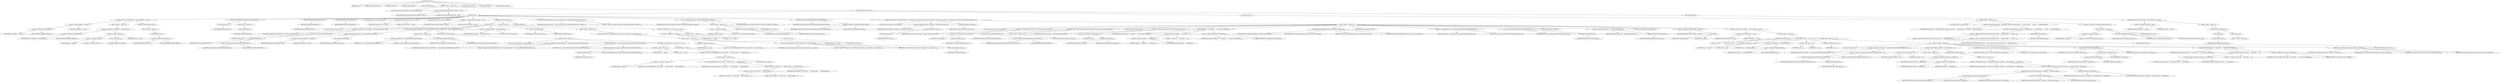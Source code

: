 digraph "writeJar" {  
"1578" [label = <(METHOD,writeJar)<SUB>762</SUB>> ]
"59" [label = <(PARAM,this)<SUB>762</SUB>> ]
"1579" [label = <(PARAM,String baseName)<SUB>762</SUB>> ]
"1580" [label = <(PARAM,File jarfile)<SUB>762</SUB>> ]
"1581" [label = <(PARAM,Hashtable files)<SUB>762</SUB>> ]
"1582" [label = <(PARAM,String publicId)<SUB>763</SUB>> ]
"1583" [label = <(BLOCK,&lt;empty&gt;,&lt;empty&gt;)<SUB>763</SUB>> ]
"64" [label = <(LOCAL,JarOutputStream jarStream: java.util.jar.JarOutputStream)> ]
"1584" [label = <(&lt;operator&gt;.assignment,JarOutputStream jarStream = null)<SUB>765</SUB>> ]
"1585" [label = <(IDENTIFIER,jarStream,JarOutputStream jarStream = null)<SUB>765</SUB>> ]
"1586" [label = <(LITERAL,null,JarOutputStream jarStream = null)<SUB>765</SUB>> ]
"1587" [label = <(CONTROL_STRUCTURE,try,try)<SUB>766</SUB>> ]
"1588" [label = <(BLOCK,try,try)<SUB>766</SUB>> ]
"1589" [label = <(CONTROL_STRUCTURE,if (addedfiles == null),if (addedfiles == null))<SUB>768</SUB>> ]
"1590" [label = <(&lt;operator&gt;.equals,addedfiles == null)<SUB>768</SUB>> ]
"1591" [label = <(&lt;operator&gt;.fieldAccess,this.addedfiles)<SUB>768</SUB>> ]
"1592" [label = <(IDENTIFIER,this,addedfiles == null)<SUB>768</SUB>> ]
"1593" [label = <(FIELD_IDENTIFIER,addedfiles,addedfiles)<SUB>768</SUB>> ]
"1594" [label = <(LITERAL,null,addedfiles == null)<SUB>768</SUB>> ]
"1595" [label = <(BLOCK,&lt;empty&gt;,&lt;empty&gt;)<SUB>768</SUB>> ]
"1596" [label = <(&lt;operator&gt;.assignment,this.addedfiles = new HashSet())<SUB>769</SUB>> ]
"1597" [label = <(&lt;operator&gt;.fieldAccess,this.addedfiles)<SUB>769</SUB>> ]
"1598" [label = <(IDENTIFIER,this,this.addedfiles = new HashSet())<SUB>769</SUB>> ]
"1599" [label = <(FIELD_IDENTIFIER,addedfiles,addedfiles)<SUB>769</SUB>> ]
"1600" [label = <(BLOCK,&lt;empty&gt;,&lt;empty&gt;)<SUB>769</SUB>> ]
"1601" [label = <(&lt;operator&gt;.assignment,&lt;empty&gt;)> ]
"1602" [label = <(IDENTIFIER,$obj17,&lt;empty&gt;)> ]
"1603" [label = <(&lt;operator&gt;.alloc,new HashSet())<SUB>769</SUB>> ]
"1604" [label = <(&lt;init&gt;,new HashSet())<SUB>769</SUB>> ]
"1605" [label = <(IDENTIFIER,$obj17,new HashSet())> ]
"1606" [label = <(IDENTIFIER,$obj17,&lt;empty&gt;)> ]
"1607" [label = <(CONTROL_STRUCTURE,else,else)<SUB>770</SUB>> ]
"1608" [label = <(BLOCK,&lt;empty&gt;,&lt;empty&gt;)<SUB>770</SUB>> ]
"1609" [label = <(clear,addedfiles.clear())<SUB>771</SUB>> ]
"1610" [label = <(&lt;operator&gt;.fieldAccess,this.addedfiles)<SUB>771</SUB>> ]
"1611" [label = <(IDENTIFIER,this,addedfiles.clear())<SUB>771</SUB>> ]
"1612" [label = <(FIELD_IDENTIFIER,addedfiles,addedfiles)<SUB>771</SUB>> ]
"1613" [label = <(CONTROL_STRUCTURE,if (jarfile.exists()),if (jarfile.exists()))<SUB>779</SUB>> ]
"1614" [label = <(exists,jarfile.exists())<SUB>779</SUB>> ]
"1615" [label = <(IDENTIFIER,jarfile,jarfile.exists())<SUB>779</SUB>> ]
"1616" [label = <(BLOCK,&lt;empty&gt;,&lt;empty&gt;)<SUB>779</SUB>> ]
"1617" [label = <(delete,jarfile.delete())<SUB>780</SUB>> ]
"1618" [label = <(IDENTIFIER,jarfile,jarfile.delete())<SUB>780</SUB>> ]
"1619" [label = <(mkdirs,jarfile.getParentFile().mkdirs())<SUB>782</SUB>> ]
"1620" [label = <(getParentFile,jarfile.getParentFile())<SUB>782</SUB>> ]
"1621" [label = <(IDENTIFIER,jarfile,jarfile.getParentFile())<SUB>782</SUB>> ]
"1622" [label = <(createNewFile,jarfile.createNewFile())<SUB>783</SUB>> ]
"1623" [label = <(IDENTIFIER,jarfile,jarfile.createNewFile())<SUB>783</SUB>> ]
"57" [label = <(LOCAL,InputStream in: java.io.InputStream)> ]
"1624" [label = <(&lt;operator&gt;.assignment,InputStream in = null)<SUB>785</SUB>> ]
"1625" [label = <(IDENTIFIER,in,InputStream in = null)<SUB>785</SUB>> ]
"1626" [label = <(LITERAL,null,InputStream in = null)<SUB>785</SUB>> ]
"61" [label = <(LOCAL,Manifest manifest: java.util.jar.Manifest)> ]
"1627" [label = <(&lt;operator&gt;.assignment,Manifest manifest = null)<SUB>786</SUB>> ]
"1628" [label = <(IDENTIFIER,manifest,Manifest manifest = null)<SUB>786</SUB>> ]
"1629" [label = <(LITERAL,null,Manifest manifest = null)<SUB>786</SUB>> ]
"1630" [label = <(CONTROL_STRUCTURE,try,try)<SUB>787</SUB>> ]
"1631" [label = <(BLOCK,try,try)<SUB>787</SUB>> ]
"1632" [label = <(LOCAL,File manifestFile: java.io.File)> ]
"1633" [label = <(&lt;operator&gt;.assignment,File manifestFile = (File) files.get(MANIFEST))<SUB>788</SUB>> ]
"1634" [label = <(IDENTIFIER,manifestFile,File manifestFile = (File) files.get(MANIFEST))<SUB>788</SUB>> ]
"1635" [label = <(&lt;operator&gt;.cast,(File) files.get(MANIFEST))<SUB>788</SUB>> ]
"1636" [label = <(TYPE_REF,File,File)<SUB>788</SUB>> ]
"1637" [label = <(get,files.get(MANIFEST))<SUB>788</SUB>> ]
"1638" [label = <(IDENTIFIER,files,files.get(MANIFEST))<SUB>788</SUB>> ]
"1639" [label = <(&lt;operator&gt;.fieldAccess,GenericDeploymentTool.MANIFEST)<SUB>788</SUB>> ]
"1640" [label = <(IDENTIFIER,GenericDeploymentTool,files.get(MANIFEST))<SUB>788</SUB>> ]
"1641" [label = <(FIELD_IDENTIFIER,MANIFEST,MANIFEST)<SUB>788</SUB>> ]
"1642" [label = <(CONTROL_STRUCTURE,if (manifestFile != null &amp;&amp; manifestFile.exists()),if (manifestFile != null &amp;&amp; manifestFile.exists()))<SUB>789</SUB>> ]
"1643" [label = <(&lt;operator&gt;.logicalAnd,manifestFile != null &amp;&amp; manifestFile.exists())<SUB>789</SUB>> ]
"1644" [label = <(&lt;operator&gt;.notEquals,manifestFile != null)<SUB>789</SUB>> ]
"1645" [label = <(IDENTIFIER,manifestFile,manifestFile != null)<SUB>789</SUB>> ]
"1646" [label = <(LITERAL,null,manifestFile != null)<SUB>789</SUB>> ]
"1647" [label = <(exists,manifestFile.exists())<SUB>789</SUB>> ]
"1648" [label = <(IDENTIFIER,manifestFile,manifestFile.exists())<SUB>789</SUB>> ]
"1649" [label = <(BLOCK,&lt;empty&gt;,&lt;empty&gt;)<SUB>789</SUB>> ]
"1650" [label = <(&lt;operator&gt;.assignment,in = new FileInputStream(manifestFile))<SUB>790</SUB>> ]
"1651" [label = <(IDENTIFIER,in,in = new FileInputStream(manifestFile))<SUB>790</SUB>> ]
"1652" [label = <(&lt;operator&gt;.alloc,new FileInputStream(manifestFile))<SUB>790</SUB>> ]
"1653" [label = <(&lt;init&gt;,new FileInputStream(manifestFile))<SUB>790</SUB>> ]
"56" [label = <(IDENTIFIER,in,new FileInputStream(manifestFile))<SUB>790</SUB>> ]
"1654" [label = <(IDENTIFIER,manifestFile,new FileInputStream(manifestFile))<SUB>790</SUB>> ]
"1655" [label = <(CONTROL_STRUCTURE,else,else)<SUB>791</SUB>> ]
"1656" [label = <(BLOCK,&lt;empty&gt;,&lt;empty&gt;)<SUB>791</SUB>> ]
"1657" [label = <(LOCAL,String defaultManifest: java.lang.String)> ]
"1658" [label = <(&lt;operator&gt;.assignment,String defaultManifest = &quot;/org/apache/tools/ant/defaultManifest.mf&quot;)<SUB>792</SUB>> ]
"1659" [label = <(IDENTIFIER,defaultManifest,String defaultManifest = &quot;/org/apache/tools/ant/defaultManifest.mf&quot;)<SUB>792</SUB>> ]
"1660" [label = <(LITERAL,&quot;/org/apache/tools/ant/defaultManifest.mf&quot;,String defaultManifest = &quot;/org/apache/tools/ant/defaultManifest.mf&quot;)<SUB>792</SUB>> ]
"1661" [label = <(&lt;operator&gt;.assignment,in = this.getClass().getResourceAsStream(defaultManifest))<SUB>793</SUB>> ]
"1662" [label = <(IDENTIFIER,in,in = this.getClass().getResourceAsStream(defaultManifest))<SUB>793</SUB>> ]
"1663" [label = <(getResourceAsStream,this.getClass().getResourceAsStream(defaultManifest))<SUB>793</SUB>> ]
"1664" [label = <(getClass,this.getClass())<SUB>793</SUB>> ]
"58" [label = <(IDENTIFIER,this,this.getClass())<SUB>793</SUB>> ]
"1665" [label = <(IDENTIFIER,defaultManifest,this.getClass().getResourceAsStream(defaultManifest))<SUB>793</SUB>> ]
"1666" [label = <(CONTROL_STRUCTURE,if (in == null),if (in == null))<SUB>794</SUB>> ]
"1667" [label = <(&lt;operator&gt;.equals,in == null)<SUB>794</SUB>> ]
"1668" [label = <(IDENTIFIER,in,in == null)<SUB>794</SUB>> ]
"1669" [label = <(LITERAL,null,in == null)<SUB>794</SUB>> ]
"1670" [label = <(BLOCK,&lt;empty&gt;,&lt;empty&gt;)<SUB>794</SUB>> ]
"1671" [label = <(&lt;operator&gt;.throw,throw new BuildException(&quot;Could not find &quot; + &quot;default manifest: &quot; + defaultManifest);)<SUB>795</SUB>> ]
"1672" [label = <(BLOCK,&lt;empty&gt;,&lt;empty&gt;)<SUB>795</SUB>> ]
"1673" [label = <(&lt;operator&gt;.assignment,&lt;empty&gt;)> ]
"1674" [label = <(IDENTIFIER,$obj19,&lt;empty&gt;)> ]
"1675" [label = <(&lt;operator&gt;.alloc,new BuildException(&quot;Could not find &quot; + &quot;default manifest: &quot; + defaultManifest))<SUB>795</SUB>> ]
"1676" [label = <(&lt;init&gt;,new BuildException(&quot;Could not find &quot; + &quot;default manifest: &quot; + defaultManifest))<SUB>795</SUB>> ]
"1677" [label = <(IDENTIFIER,$obj19,new BuildException(&quot;Could not find &quot; + &quot;default manifest: &quot; + defaultManifest))> ]
"1678" [label = <(&lt;operator&gt;.addition,&quot;Could not find &quot; + &quot;default manifest: &quot; + defaultManifest)<SUB>795</SUB>> ]
"1679" [label = <(&lt;operator&gt;.addition,&quot;Could not find &quot; + &quot;default manifest: &quot;)<SUB>795</SUB>> ]
"1680" [label = <(LITERAL,&quot;Could not find &quot;,&quot;Could not find &quot; + &quot;default manifest: &quot;)<SUB>795</SUB>> ]
"1681" [label = <(LITERAL,&quot;default manifest: &quot;,&quot;Could not find &quot; + &quot;default manifest: &quot;)<SUB>796</SUB>> ]
"1682" [label = <(IDENTIFIER,defaultManifest,&quot;Could not find &quot; + &quot;default manifest: &quot; + defaultManifest)<SUB>796</SUB>> ]
"1683" [label = <(IDENTIFIER,$obj19,&lt;empty&gt;)> ]
"1684" [label = <(&lt;operator&gt;.assignment,manifest = new Manifest(in))<SUB>800</SUB>> ]
"1685" [label = <(IDENTIFIER,manifest,manifest = new Manifest(in))<SUB>800</SUB>> ]
"1686" [label = <(&lt;operator&gt;.alloc,new Manifest(in))<SUB>800</SUB>> ]
"1687" [label = <(&lt;init&gt;,new Manifest(in))<SUB>800</SUB>> ]
"60" [label = <(IDENTIFIER,manifest,new Manifest(in))<SUB>800</SUB>> ]
"1688" [label = <(IDENTIFIER,in,new Manifest(in))<SUB>800</SUB>> ]
"1689" [label = <(BLOCK,catch,catch)> ]
"1690" [label = <(BLOCK,&lt;empty&gt;,&lt;empty&gt;)<SUB>801</SUB>> ]
"1691" [label = <(&lt;operator&gt;.throw,throw new BuildException(&quot;Unable to read manifest&quot;, e, getLocation());)<SUB>802</SUB>> ]
"1692" [label = <(BLOCK,&lt;empty&gt;,&lt;empty&gt;)<SUB>802</SUB>> ]
"1693" [label = <(&lt;operator&gt;.assignment,&lt;empty&gt;)> ]
"1694" [label = <(IDENTIFIER,$obj21,&lt;empty&gt;)> ]
"1695" [label = <(&lt;operator&gt;.alloc,new BuildException(&quot;Unable to read manifest&quot;, e, getLocation()))<SUB>802</SUB>> ]
"1696" [label = <(&lt;init&gt;,new BuildException(&quot;Unable to read manifest&quot;, e, getLocation()))<SUB>802</SUB>> ]
"1697" [label = <(IDENTIFIER,$obj21,new BuildException(&quot;Unable to read manifest&quot;, e, getLocation()))> ]
"1698" [label = <(LITERAL,&quot;Unable to read manifest&quot;,new BuildException(&quot;Unable to read manifest&quot;, e, getLocation()))<SUB>802</SUB>> ]
"1699" [label = <(IDENTIFIER,e,new BuildException(&quot;Unable to read manifest&quot;, e, getLocation()))<SUB>802</SUB>> ]
"1700" [label = <(getLocation,this.getLocation())<SUB>802</SUB>> ]
"62" [label = <(IDENTIFIER,this,this.getLocation())<SUB>802</SUB>> ]
"1701" [label = <(IDENTIFIER,$obj21,&lt;empty&gt;)> ]
"1702" [label = <(BLOCK,finally,finally)<SUB>803</SUB>> ]
"1703" [label = <(CONTROL_STRUCTURE,if (in != null),if (in != null))<SUB>804</SUB>> ]
"1704" [label = <(&lt;operator&gt;.notEquals,in != null)<SUB>804</SUB>> ]
"1705" [label = <(IDENTIFIER,in,in != null)<SUB>804</SUB>> ]
"1706" [label = <(LITERAL,null,in != null)<SUB>804</SUB>> ]
"1707" [label = <(BLOCK,&lt;empty&gt;,&lt;empty&gt;)<SUB>804</SUB>> ]
"1708" [label = <(close,in.close())<SUB>805</SUB>> ]
"1709" [label = <(IDENTIFIER,in,in.close())<SUB>805</SUB>> ]
"1710" [label = <(&lt;operator&gt;.assignment,jarStream = new JarOutputStream(new FileOutputStream(jarfile), manifest))<SUB>811</SUB>> ]
"1711" [label = <(IDENTIFIER,jarStream,jarStream = new JarOutputStream(new FileOutputStream(jarfile), manifest))<SUB>811</SUB>> ]
"1712" [label = <(&lt;operator&gt;.alloc,new JarOutputStream(new FileOutputStream(jarfile), manifest))<SUB>811</SUB>> ]
"1713" [label = <(&lt;init&gt;,new JarOutputStream(new FileOutputStream(jarfile), manifest))<SUB>811</SUB>> ]
"63" [label = <(IDENTIFIER,jarStream,new JarOutputStream(new FileOutputStream(jarfile), manifest))<SUB>811</SUB>> ]
"1714" [label = <(BLOCK,&lt;empty&gt;,&lt;empty&gt;)<SUB>811</SUB>> ]
"1715" [label = <(&lt;operator&gt;.assignment,&lt;empty&gt;)> ]
"1716" [label = <(IDENTIFIER,$obj22,&lt;empty&gt;)> ]
"1717" [label = <(&lt;operator&gt;.alloc,new FileOutputStream(jarfile))<SUB>811</SUB>> ]
"1718" [label = <(&lt;init&gt;,new FileOutputStream(jarfile))<SUB>811</SUB>> ]
"1719" [label = <(IDENTIFIER,$obj22,new FileOutputStream(jarfile))> ]
"1720" [label = <(IDENTIFIER,jarfile,new FileOutputStream(jarfile))<SUB>811</SUB>> ]
"1721" [label = <(IDENTIFIER,$obj22,&lt;empty&gt;)> ]
"1722" [label = <(IDENTIFIER,manifest,new JarOutputStream(new FileOutputStream(jarfile), manifest))<SUB>811</SUB>> ]
"1723" [label = <(setMethod,jarStream.setMethod(JarOutputStream.DEFLATED))<SUB>812</SUB>> ]
"1724" [label = <(IDENTIFIER,jarStream,jarStream.setMethod(JarOutputStream.DEFLATED))<SUB>812</SUB>> ]
"1725" [label = <(&lt;operator&gt;.fieldAccess,JarOutputStream.DEFLATED)<SUB>812</SUB>> ]
"1726" [label = <(IDENTIFIER,JarOutputStream,jarStream.setMethod(JarOutputStream.DEFLATED))<SUB>812</SUB>> ]
"1727" [label = <(FIELD_IDENTIFIER,DEFLATED,DEFLATED)<SUB>812</SUB>> ]
"1728" [label = <(CONTROL_STRUCTURE,for (Iterator entryIterator = files.keySet().iterator(); Some(entryIterator.hasNext()); ),for (Iterator entryIterator = files.keySet().iterator(); Some(entryIterator.hasNext()); ))<SUB>815</SUB>> ]
"1729" [label = <(LOCAL,Iterator entryIterator: java.util.Iterator)> ]
"1730" [label = <(&lt;operator&gt;.assignment,Iterator entryIterator = files.keySet().iterator())<SUB>815</SUB>> ]
"1731" [label = <(IDENTIFIER,entryIterator,Iterator entryIterator = files.keySet().iterator())<SUB>815</SUB>> ]
"1732" [label = <(iterator,files.keySet().iterator())<SUB>815</SUB>> ]
"1733" [label = <(keySet,files.keySet())<SUB>815</SUB>> ]
"1734" [label = <(IDENTIFIER,files,files.keySet())<SUB>815</SUB>> ]
"1735" [label = <(hasNext,entryIterator.hasNext())<SUB>815</SUB>> ]
"1736" [label = <(IDENTIFIER,entryIterator,entryIterator.hasNext())<SUB>815</SUB>> ]
"1737" [label = <(BLOCK,&lt;empty&gt;,&lt;empty&gt;)<SUB>815</SUB>> ]
"1738" [label = <(LOCAL,String entryName: java.lang.String)> ]
"1739" [label = <(&lt;operator&gt;.assignment,String entryName = (String) entryIterator.next())<SUB>816</SUB>> ]
"1740" [label = <(IDENTIFIER,entryName,String entryName = (String) entryIterator.next())<SUB>816</SUB>> ]
"1741" [label = <(&lt;operator&gt;.cast,(String) entryIterator.next())<SUB>816</SUB>> ]
"1742" [label = <(TYPE_REF,String,String)<SUB>816</SUB>> ]
"1743" [label = <(next,entryIterator.next())<SUB>816</SUB>> ]
"1744" [label = <(IDENTIFIER,entryIterator,entryIterator.next())<SUB>816</SUB>> ]
"1745" [label = <(CONTROL_STRUCTURE,if (entryName.equals(MANIFEST)),if (entryName.equals(MANIFEST)))<SUB>817</SUB>> ]
"1746" [label = <(equals,entryName.equals(MANIFEST))<SUB>817</SUB>> ]
"1747" [label = <(IDENTIFIER,entryName,entryName.equals(MANIFEST))<SUB>817</SUB>> ]
"1748" [label = <(&lt;operator&gt;.fieldAccess,GenericDeploymentTool.MANIFEST)<SUB>817</SUB>> ]
"1749" [label = <(IDENTIFIER,GenericDeploymentTool,entryName.equals(MANIFEST))<SUB>817</SUB>> ]
"1750" [label = <(FIELD_IDENTIFIER,MANIFEST,MANIFEST)<SUB>817</SUB>> ]
"1751" [label = <(BLOCK,&lt;empty&gt;,&lt;empty&gt;)<SUB>817</SUB>> ]
"1752" [label = <(CONTROL_STRUCTURE,continue;,continue;)<SUB>818</SUB>> ]
"70" [label = <(LOCAL,File entryFile: java.io.File)> ]
"1753" [label = <(&lt;operator&gt;.assignment,File entryFile = (File) files.get(entryName))<SUB>821</SUB>> ]
"1754" [label = <(IDENTIFIER,entryFile,File entryFile = (File) files.get(entryName))<SUB>821</SUB>> ]
"1755" [label = <(&lt;operator&gt;.cast,(File) files.get(entryName))<SUB>821</SUB>> ]
"1756" [label = <(TYPE_REF,File,File)<SUB>821</SUB>> ]
"1757" [label = <(get,files.get(entryName))<SUB>821</SUB>> ]
"1758" [label = <(IDENTIFIER,files,files.get(entryName))<SUB>821</SUB>> ]
"1759" [label = <(IDENTIFIER,entryName,files.get(entryName))<SUB>821</SUB>> ]
"1760" [label = <(log,log(&quot;adding file '&quot; + entryName + &quot;'&quot;, Project.MSG_VERBOSE))<SUB>823</SUB>> ]
"65" [label = <(IDENTIFIER,this,log(&quot;adding file '&quot; + entryName + &quot;'&quot;, Project.MSG_VERBOSE))<SUB>823</SUB>> ]
"1761" [label = <(&lt;operator&gt;.addition,&quot;adding file '&quot; + entryName + &quot;'&quot;)<SUB>823</SUB>> ]
"1762" [label = <(&lt;operator&gt;.addition,&quot;adding file '&quot; + entryName)<SUB>823</SUB>> ]
"1763" [label = <(LITERAL,&quot;adding file '&quot;,&quot;adding file '&quot; + entryName)<SUB>823</SUB>> ]
"1764" [label = <(IDENTIFIER,entryName,&quot;adding file '&quot; + entryName)<SUB>823</SUB>> ]
"1765" [label = <(LITERAL,&quot;'&quot;,&quot;adding file '&quot; + entryName + &quot;'&quot;)<SUB>823</SUB>> ]
"1766" [label = <(&lt;operator&gt;.fieldAccess,Project.MSG_VERBOSE)<SUB>824</SUB>> ]
"1767" [label = <(IDENTIFIER,Project,log(&quot;adding file '&quot; + entryName + &quot;'&quot;, Project.MSG_VERBOSE))<SUB>824</SUB>> ]
"1768" [label = <(FIELD_IDENTIFIER,MSG_VERBOSE,MSG_VERBOSE)<SUB>824</SUB>> ]
"1769" [label = <(addFileToJar,this.addFileToJar(jarStream, entryFile, entryName))<SUB>826</SUB>> ]
"66" [label = <(IDENTIFIER,this,this.addFileToJar(jarStream, entryFile, entryName))<SUB>826</SUB>> ]
"1770" [label = <(IDENTIFIER,jarStream,this.addFileToJar(jarStream, entryFile, entryName))<SUB>826</SUB>> ]
"1771" [label = <(IDENTIFIER,entryFile,this.addFileToJar(jarStream, entryFile, entryName))<SUB>826</SUB>> ]
"1772" [label = <(IDENTIFIER,entryName,this.addFileToJar(jarStream, entryFile, entryName))<SUB>826</SUB>> ]
"68" [label = <(LOCAL,InnerClassFilenameFilter flt: ANY)> ]
"1773" [label = <(&lt;operator&gt;.assignment,ANY flt = new InnerClassFilenameFilter(entryFile.getName()))<SUB>829</SUB>> ]
"1774" [label = <(IDENTIFIER,flt,ANY flt = new InnerClassFilenameFilter(entryFile.getName()))<SUB>829</SUB>> ]
"1775" [label = <(&lt;operator&gt;.alloc,new InnerClassFilenameFilter(entryFile.getName()))<SUB>829</SUB>> ]
"1776" [label = <(&lt;init&gt;,new InnerClassFilenameFilter(entryFile.getName()))<SUB>829</SUB>> ]
"67" [label = <(IDENTIFIER,flt,new InnerClassFilenameFilter(entryFile.getName()))<SUB>829</SUB>> ]
"1777" [label = <(getName,entryFile.getName())<SUB>829</SUB>> ]
"1778" [label = <(IDENTIFIER,entryFile,entryFile.getName())<SUB>829</SUB>> ]
"1779" [label = <(LOCAL,File entryDir: java.io.File)> ]
"1780" [label = <(&lt;operator&gt;.assignment,File entryDir = entryFile.getParentFile())<SUB>830</SUB>> ]
"1781" [label = <(IDENTIFIER,entryDir,File entryDir = entryFile.getParentFile())<SUB>830</SUB>> ]
"1782" [label = <(getParentFile,entryFile.getParentFile())<SUB>830</SUB>> ]
"1783" [label = <(IDENTIFIER,entryFile,entryFile.getParentFile())<SUB>830</SUB>> ]
"1784" [label = <(LOCAL,String[] innerfiles: java.lang.String[])> ]
"1785" [label = <(&lt;operator&gt;.assignment,String[] innerfiles = list(flt))<SUB>831</SUB>> ]
"1786" [label = <(IDENTIFIER,innerfiles,String[] innerfiles = list(flt))<SUB>831</SUB>> ]
"1787" [label = <(list,list(flt))<SUB>831</SUB>> ]
"1788" [label = <(IDENTIFIER,entryDir,list(flt))<SUB>831</SUB>> ]
"1789" [label = <(IDENTIFIER,flt,list(flt))<SUB>831</SUB>> ]
"1790" [label = <(CONTROL_STRUCTURE,if (innerfiles != null),if (innerfiles != null))<SUB>832</SUB>> ]
"1791" [label = <(&lt;operator&gt;.notEquals,innerfiles != null)<SUB>832</SUB>> ]
"1792" [label = <(IDENTIFIER,innerfiles,innerfiles != null)<SUB>832</SUB>> ]
"1793" [label = <(LITERAL,null,innerfiles != null)<SUB>832</SUB>> ]
"1794" [label = <(BLOCK,&lt;empty&gt;,&lt;empty&gt;)<SUB>832</SUB>> ]
"1795" [label = <(CONTROL_STRUCTURE,for (int i = 0, n = innerfiles.length; Some(i &lt; n); i++),for (int i = 0, n = innerfiles.length; Some(i &lt; n); i++))<SUB>833</SUB>> ]
"1796" [label = <(LOCAL,int i: int)> ]
"1797" [label = <(LOCAL,int n: int)> ]
"1798" [label = <(&lt;operator&gt;.assignment,int i = 0)<SUB>833</SUB>> ]
"1799" [label = <(IDENTIFIER,i,int i = 0)<SUB>833</SUB>> ]
"1800" [label = <(LITERAL,0,int i = 0)<SUB>833</SUB>> ]
"1801" [label = <(&lt;operator&gt;.assignment,int n = innerfiles.length)<SUB>833</SUB>> ]
"1802" [label = <(IDENTIFIER,n,int n = innerfiles.length)<SUB>833</SUB>> ]
"1803" [label = <(&lt;operator&gt;.fieldAccess,innerfiles.length)<SUB>833</SUB>> ]
"1804" [label = <(IDENTIFIER,innerfiles,int n = innerfiles.length)<SUB>833</SUB>> ]
"1805" [label = <(FIELD_IDENTIFIER,length,length)<SUB>833</SUB>> ]
"1806" [label = <(&lt;operator&gt;.lessThan,i &lt; n)<SUB>833</SUB>> ]
"1807" [label = <(IDENTIFIER,i,i &lt; n)<SUB>833</SUB>> ]
"1808" [label = <(IDENTIFIER,n,i &lt; n)<SUB>833</SUB>> ]
"1809" [label = <(&lt;operator&gt;.postIncrement,i++)<SUB>833</SUB>> ]
"1810" [label = <(IDENTIFIER,i,i++)<SUB>833</SUB>> ]
"1811" [label = <(BLOCK,&lt;empty&gt;,&lt;empty&gt;)<SUB>833</SUB>> ]
"1812" [label = <(LOCAL,int entryIndex: int)> ]
"1813" [label = <(&lt;operator&gt;.assignment,int entryIndex = entryName.lastIndexOf(entryFile.getName()) - 1)<SUB>836</SUB>> ]
"1814" [label = <(IDENTIFIER,entryIndex,int entryIndex = entryName.lastIndexOf(entryFile.getName()) - 1)<SUB>836</SUB>> ]
"1815" [label = <(&lt;operator&gt;.subtraction,entryName.lastIndexOf(entryFile.getName()) - 1)<SUB>836</SUB>> ]
"1816" [label = <(lastIndexOf,entryName.lastIndexOf(entryFile.getName()))<SUB>836</SUB>> ]
"1817" [label = <(IDENTIFIER,entryName,entryName.lastIndexOf(entryFile.getName()))<SUB>836</SUB>> ]
"1818" [label = <(getName,entryFile.getName())<SUB>836</SUB>> ]
"1819" [label = <(IDENTIFIER,entryFile,entryFile.getName())<SUB>836</SUB>> ]
"1820" [label = <(LITERAL,1,entryName.lastIndexOf(entryFile.getName()) - 1)<SUB>836</SUB>> ]
"1821" [label = <(CONTROL_STRUCTURE,if (entryIndex &lt; 0),if (entryIndex &lt; 0))<SUB>837</SUB>> ]
"1822" [label = <(&lt;operator&gt;.lessThan,entryIndex &lt; 0)<SUB>837</SUB>> ]
"1823" [label = <(IDENTIFIER,entryIndex,entryIndex &lt; 0)<SUB>837</SUB>> ]
"1824" [label = <(LITERAL,0,entryIndex &lt; 0)<SUB>837</SUB>> ]
"1825" [label = <(BLOCK,&lt;empty&gt;,&lt;empty&gt;)<SUB>837</SUB>> ]
"1826" [label = <(&lt;operator&gt;.assignment,entryName = innerfiles[i])<SUB>838</SUB>> ]
"1827" [label = <(IDENTIFIER,entryName,entryName = innerfiles[i])<SUB>838</SUB>> ]
"1828" [label = <(&lt;operator&gt;.indexAccess,innerfiles[i])<SUB>838</SUB>> ]
"1829" [label = <(IDENTIFIER,innerfiles,entryName = innerfiles[i])<SUB>838</SUB>> ]
"1830" [label = <(IDENTIFIER,i,entryName = innerfiles[i])<SUB>838</SUB>> ]
"1831" [label = <(CONTROL_STRUCTURE,else,else)<SUB>839</SUB>> ]
"1832" [label = <(BLOCK,&lt;empty&gt;,&lt;empty&gt;)<SUB>839</SUB>> ]
"1833" [label = <(&lt;operator&gt;.assignment,entryName = entryName.substring(0, entryIndex) + File.separatorChar + innerfiles[i])<SUB>840</SUB>> ]
"1834" [label = <(IDENTIFIER,entryName,entryName = entryName.substring(0, entryIndex) + File.separatorChar + innerfiles[i])<SUB>840</SUB>> ]
"1835" [label = <(&lt;operator&gt;.addition,entryName.substring(0, entryIndex) + File.separatorChar + innerfiles[i])<SUB>840</SUB>> ]
"1836" [label = <(&lt;operator&gt;.addition,entryName.substring(0, entryIndex) + File.separatorChar)<SUB>840</SUB>> ]
"1837" [label = <(substring,entryName.substring(0, entryIndex))<SUB>840</SUB>> ]
"1838" [label = <(IDENTIFIER,entryName,entryName.substring(0, entryIndex))<SUB>840</SUB>> ]
"1839" [label = <(LITERAL,0,entryName.substring(0, entryIndex))<SUB>840</SUB>> ]
"1840" [label = <(IDENTIFIER,entryIndex,entryName.substring(0, entryIndex))<SUB>840</SUB>> ]
"1841" [label = <(&lt;operator&gt;.fieldAccess,File.separatorChar)<SUB>841</SUB>> ]
"1842" [label = <(IDENTIFIER,File,entryName.substring(0, entryIndex) + File.separatorChar)<SUB>841</SUB>> ]
"1843" [label = <(FIELD_IDENTIFIER,separatorChar,separatorChar)<SUB>841</SUB>> ]
"1844" [label = <(&lt;operator&gt;.indexAccess,innerfiles[i])<SUB>841</SUB>> ]
"1845" [label = <(IDENTIFIER,innerfiles,entryName.substring(0, entryIndex) + File.separatorChar + innerfiles[i])<SUB>841</SUB>> ]
"1846" [label = <(IDENTIFIER,i,entryName.substring(0, entryIndex) + File.separatorChar + innerfiles[i])<SUB>841</SUB>> ]
"1847" [label = <(&lt;operator&gt;.assignment,entryFile = new File(config.srcDir, entryName))<SUB>844</SUB>> ]
"1848" [label = <(IDENTIFIER,entryFile,entryFile = new File(config.srcDir, entryName))<SUB>844</SUB>> ]
"1849" [label = <(&lt;operator&gt;.alloc,new File(config.srcDir, entryName))<SUB>844</SUB>> ]
"1850" [label = <(&lt;init&gt;,new File(config.srcDir, entryName))<SUB>844</SUB>> ]
"69" [label = <(IDENTIFIER,entryFile,new File(config.srcDir, entryName))<SUB>844</SUB>> ]
"1851" [label = <(&lt;operator&gt;.fieldAccess,config.srcDir)<SUB>844</SUB>> ]
"1852" [label = <(&lt;operator&gt;.fieldAccess,this.config)<SUB>844</SUB>> ]
"1853" [label = <(IDENTIFIER,this,new File(config.srcDir, entryName))<SUB>844</SUB>> ]
"1854" [label = <(FIELD_IDENTIFIER,config,config)<SUB>844</SUB>> ]
"1855" [label = <(FIELD_IDENTIFIER,srcDir,srcDir)<SUB>844</SUB>> ]
"1856" [label = <(IDENTIFIER,entryName,new File(config.srcDir, entryName))<SUB>844</SUB>> ]
"1857" [label = <(log,log(&quot;adding innerclass file '&quot; + entryName + &quot;'&quot;, Project.MSG_VERBOSE))<SUB>846</SUB>> ]
"71" [label = <(IDENTIFIER,this,log(&quot;adding innerclass file '&quot; + entryName + &quot;'&quot;, Project.MSG_VERBOSE))<SUB>846</SUB>> ]
"1858" [label = <(&lt;operator&gt;.addition,&quot;adding innerclass file '&quot; + entryName + &quot;'&quot;)<SUB>846</SUB>> ]
"1859" [label = <(&lt;operator&gt;.addition,&quot;adding innerclass file '&quot; + entryName)<SUB>846</SUB>> ]
"1860" [label = <(LITERAL,&quot;adding innerclass file '&quot;,&quot;adding innerclass file '&quot; + entryName)<SUB>846</SUB>> ]
"1861" [label = <(IDENTIFIER,entryName,&quot;adding innerclass file '&quot; + entryName)<SUB>846</SUB>> ]
"1862" [label = <(LITERAL,&quot;'&quot;,&quot;adding innerclass file '&quot; + entryName + &quot;'&quot;)<SUB>846</SUB>> ]
"1863" [label = <(&lt;operator&gt;.fieldAccess,Project.MSG_VERBOSE)<SUB>847</SUB>> ]
"1864" [label = <(IDENTIFIER,Project,log(&quot;adding innerclass file '&quot; + entryName + &quot;'&quot;, Project.MSG_VERBOSE))<SUB>847</SUB>> ]
"1865" [label = <(FIELD_IDENTIFIER,MSG_VERBOSE,MSG_VERBOSE)<SUB>847</SUB>> ]
"1866" [label = <(addFileToJar,this.addFileToJar(jarStream, entryFile, entryName))<SUB>849</SUB>> ]
"72" [label = <(IDENTIFIER,this,this.addFileToJar(jarStream, entryFile, entryName))<SUB>849</SUB>> ]
"1867" [label = <(IDENTIFIER,jarStream,this.addFileToJar(jarStream, entryFile, entryName))<SUB>849</SUB>> ]
"1868" [label = <(IDENTIFIER,entryFile,this.addFileToJar(jarStream, entryFile, entryName))<SUB>849</SUB>> ]
"1869" [label = <(IDENTIFIER,entryName,this.addFileToJar(jarStream, entryFile, entryName))<SUB>849</SUB>> ]
"1870" [label = <(BLOCK,catch,catch)> ]
"1871" [label = <(BLOCK,&lt;empty&gt;,&lt;empty&gt;)<SUB>854</SUB>> ]
"1872" [label = <(LOCAL,String msg: java.lang.String)> ]
"1873" [label = <(&lt;operator&gt;.assignment,String msg = &quot;IOException while processing ejb-jar file '&quot; + jarfile.toString() + &quot;'. Details: &quot; + ioe.getMessage())<SUB>855</SUB>> ]
"1874" [label = <(IDENTIFIER,msg,String msg = &quot;IOException while processing ejb-jar file '&quot; + jarfile.toString() + &quot;'. Details: &quot; + ioe.getMessage())<SUB>855</SUB>> ]
"1875" [label = <(&lt;operator&gt;.addition,&quot;IOException while processing ejb-jar file '&quot; + jarfile.toString() + &quot;'. Details: &quot; + ioe.getMessage())<SUB>855</SUB>> ]
"1876" [label = <(&lt;operator&gt;.addition,&quot;IOException while processing ejb-jar file '&quot; + jarfile.toString() + &quot;'. Details: &quot;)<SUB>855</SUB>> ]
"1877" [label = <(&lt;operator&gt;.addition,&quot;IOException while processing ejb-jar file '&quot; + jarfile.toString())<SUB>855</SUB>> ]
"1878" [label = <(LITERAL,&quot;IOException while processing ejb-jar file '&quot;,&quot;IOException while processing ejb-jar file '&quot; + jarfile.toString())<SUB>855</SUB>> ]
"1879" [label = <(toString,jarfile.toString())<SUB>856</SUB>> ]
"1880" [label = <(IDENTIFIER,jarfile,jarfile.toString())<SUB>856</SUB>> ]
"1881" [label = <(LITERAL,&quot;'. Details: &quot;,&quot;IOException while processing ejb-jar file '&quot; + jarfile.toString() + &quot;'. Details: &quot;)<SUB>857</SUB>> ]
"1882" [label = <(getMessage,ioe.getMessage())<SUB>858</SUB>> ]
"1883" [label = <(IDENTIFIER,ioe,ioe.getMessage())<SUB>858</SUB>> ]
"1884" [label = <(&lt;operator&gt;.throw,throw new BuildException(msg, ioe);)<SUB>859</SUB>> ]
"1885" [label = <(BLOCK,&lt;empty&gt;,&lt;empty&gt;)<SUB>859</SUB>> ]
"1886" [label = <(&lt;operator&gt;.assignment,&lt;empty&gt;)> ]
"1887" [label = <(IDENTIFIER,$obj26,&lt;empty&gt;)> ]
"1888" [label = <(&lt;operator&gt;.alloc,new BuildException(msg, ioe))<SUB>859</SUB>> ]
"1889" [label = <(&lt;init&gt;,new BuildException(msg, ioe))<SUB>859</SUB>> ]
"1890" [label = <(IDENTIFIER,$obj26,new BuildException(msg, ioe))> ]
"1891" [label = <(IDENTIFIER,msg,new BuildException(msg, ioe))<SUB>859</SUB>> ]
"1892" [label = <(IDENTIFIER,ioe,new BuildException(msg, ioe))<SUB>859</SUB>> ]
"1893" [label = <(IDENTIFIER,$obj26,&lt;empty&gt;)> ]
"1894" [label = <(BLOCK,finally,finally)<SUB>860</SUB>> ]
"1895" [label = <(CONTROL_STRUCTURE,if (jarStream != null),if (jarStream != null))<SUB>861</SUB>> ]
"1896" [label = <(&lt;operator&gt;.notEquals,jarStream != null)<SUB>861</SUB>> ]
"1897" [label = <(IDENTIFIER,jarStream,jarStream != null)<SUB>861</SUB>> ]
"1898" [label = <(LITERAL,null,jarStream != null)<SUB>861</SUB>> ]
"1899" [label = <(BLOCK,&lt;empty&gt;,&lt;empty&gt;)<SUB>861</SUB>> ]
"1900" [label = <(CONTROL_STRUCTURE,try,try)<SUB>862</SUB>> ]
"1901" [label = <(BLOCK,try,try)<SUB>862</SUB>> ]
"1902" [label = <(close,jarStream.close())<SUB>863</SUB>> ]
"1903" [label = <(IDENTIFIER,jarStream,jarStream.close())<SUB>863</SUB>> ]
"1904" [label = <(BLOCK,catch,catch)> ]
"1905" [label = <(BLOCK,&lt;empty&gt;,&lt;empty&gt;)<SUB>864</SUB>> ]
"1906" [label = <(MODIFIER,PROTECTED)> ]
"1907" [label = <(MODIFIER,VIRTUAL)> ]
"1908" [label = <(METHOD_RETURN,void)<SUB>762</SUB>> ]
  "1578" -> "59" 
  "1578" -> "1579" 
  "1578" -> "1580" 
  "1578" -> "1581" 
  "1578" -> "1582" 
  "1578" -> "1583" 
  "1578" -> "1906" 
  "1578" -> "1907" 
  "1578" -> "1908" 
  "1583" -> "64" 
  "1583" -> "1584" 
  "1583" -> "1587" 
  "1584" -> "1585" 
  "1584" -> "1586" 
  "1587" -> "1588" 
  "1587" -> "1870" 
  "1587" -> "1894" 
  "1588" -> "1589" 
  "1588" -> "1613" 
  "1588" -> "1619" 
  "1588" -> "1622" 
  "1588" -> "57" 
  "1588" -> "1624" 
  "1588" -> "61" 
  "1588" -> "1627" 
  "1588" -> "1630" 
  "1588" -> "1710" 
  "1588" -> "1713" 
  "1588" -> "1723" 
  "1588" -> "1728" 
  "1589" -> "1590" 
  "1589" -> "1595" 
  "1589" -> "1607" 
  "1590" -> "1591" 
  "1590" -> "1594" 
  "1591" -> "1592" 
  "1591" -> "1593" 
  "1595" -> "1596" 
  "1596" -> "1597" 
  "1596" -> "1600" 
  "1597" -> "1598" 
  "1597" -> "1599" 
  "1600" -> "1601" 
  "1600" -> "1604" 
  "1600" -> "1606" 
  "1601" -> "1602" 
  "1601" -> "1603" 
  "1604" -> "1605" 
  "1607" -> "1608" 
  "1608" -> "1609" 
  "1609" -> "1610" 
  "1610" -> "1611" 
  "1610" -> "1612" 
  "1613" -> "1614" 
  "1613" -> "1616" 
  "1614" -> "1615" 
  "1616" -> "1617" 
  "1617" -> "1618" 
  "1619" -> "1620" 
  "1620" -> "1621" 
  "1622" -> "1623" 
  "1624" -> "1625" 
  "1624" -> "1626" 
  "1627" -> "1628" 
  "1627" -> "1629" 
  "1630" -> "1631" 
  "1630" -> "1689" 
  "1630" -> "1702" 
  "1631" -> "1632" 
  "1631" -> "1633" 
  "1631" -> "1642" 
  "1631" -> "1684" 
  "1631" -> "1687" 
  "1633" -> "1634" 
  "1633" -> "1635" 
  "1635" -> "1636" 
  "1635" -> "1637" 
  "1637" -> "1638" 
  "1637" -> "1639" 
  "1639" -> "1640" 
  "1639" -> "1641" 
  "1642" -> "1643" 
  "1642" -> "1649" 
  "1642" -> "1655" 
  "1643" -> "1644" 
  "1643" -> "1647" 
  "1644" -> "1645" 
  "1644" -> "1646" 
  "1647" -> "1648" 
  "1649" -> "1650" 
  "1649" -> "1653" 
  "1650" -> "1651" 
  "1650" -> "1652" 
  "1653" -> "56" 
  "1653" -> "1654" 
  "1655" -> "1656" 
  "1656" -> "1657" 
  "1656" -> "1658" 
  "1656" -> "1661" 
  "1656" -> "1666" 
  "1658" -> "1659" 
  "1658" -> "1660" 
  "1661" -> "1662" 
  "1661" -> "1663" 
  "1663" -> "1664" 
  "1663" -> "1665" 
  "1664" -> "58" 
  "1666" -> "1667" 
  "1666" -> "1670" 
  "1667" -> "1668" 
  "1667" -> "1669" 
  "1670" -> "1671" 
  "1671" -> "1672" 
  "1672" -> "1673" 
  "1672" -> "1676" 
  "1672" -> "1683" 
  "1673" -> "1674" 
  "1673" -> "1675" 
  "1676" -> "1677" 
  "1676" -> "1678" 
  "1678" -> "1679" 
  "1678" -> "1682" 
  "1679" -> "1680" 
  "1679" -> "1681" 
  "1684" -> "1685" 
  "1684" -> "1686" 
  "1687" -> "60" 
  "1687" -> "1688" 
  "1689" -> "1690" 
  "1690" -> "1691" 
  "1691" -> "1692" 
  "1692" -> "1693" 
  "1692" -> "1696" 
  "1692" -> "1701" 
  "1693" -> "1694" 
  "1693" -> "1695" 
  "1696" -> "1697" 
  "1696" -> "1698" 
  "1696" -> "1699" 
  "1696" -> "1700" 
  "1700" -> "62" 
  "1702" -> "1703" 
  "1703" -> "1704" 
  "1703" -> "1707" 
  "1704" -> "1705" 
  "1704" -> "1706" 
  "1707" -> "1708" 
  "1708" -> "1709" 
  "1710" -> "1711" 
  "1710" -> "1712" 
  "1713" -> "63" 
  "1713" -> "1714" 
  "1713" -> "1722" 
  "1714" -> "1715" 
  "1714" -> "1718" 
  "1714" -> "1721" 
  "1715" -> "1716" 
  "1715" -> "1717" 
  "1718" -> "1719" 
  "1718" -> "1720" 
  "1723" -> "1724" 
  "1723" -> "1725" 
  "1725" -> "1726" 
  "1725" -> "1727" 
  "1728" -> "1729" 
  "1728" -> "1730" 
  "1728" -> "1735" 
  "1728" -> "1737" 
  "1730" -> "1731" 
  "1730" -> "1732" 
  "1732" -> "1733" 
  "1733" -> "1734" 
  "1735" -> "1736" 
  "1737" -> "1738" 
  "1737" -> "1739" 
  "1737" -> "1745" 
  "1737" -> "70" 
  "1737" -> "1753" 
  "1737" -> "1760" 
  "1737" -> "1769" 
  "1737" -> "68" 
  "1737" -> "1773" 
  "1737" -> "1776" 
  "1737" -> "1779" 
  "1737" -> "1780" 
  "1737" -> "1784" 
  "1737" -> "1785" 
  "1737" -> "1790" 
  "1739" -> "1740" 
  "1739" -> "1741" 
  "1741" -> "1742" 
  "1741" -> "1743" 
  "1743" -> "1744" 
  "1745" -> "1746" 
  "1745" -> "1751" 
  "1746" -> "1747" 
  "1746" -> "1748" 
  "1748" -> "1749" 
  "1748" -> "1750" 
  "1751" -> "1752" 
  "1753" -> "1754" 
  "1753" -> "1755" 
  "1755" -> "1756" 
  "1755" -> "1757" 
  "1757" -> "1758" 
  "1757" -> "1759" 
  "1760" -> "65" 
  "1760" -> "1761" 
  "1760" -> "1766" 
  "1761" -> "1762" 
  "1761" -> "1765" 
  "1762" -> "1763" 
  "1762" -> "1764" 
  "1766" -> "1767" 
  "1766" -> "1768" 
  "1769" -> "66" 
  "1769" -> "1770" 
  "1769" -> "1771" 
  "1769" -> "1772" 
  "1773" -> "1774" 
  "1773" -> "1775" 
  "1776" -> "67" 
  "1776" -> "1777" 
  "1777" -> "1778" 
  "1780" -> "1781" 
  "1780" -> "1782" 
  "1782" -> "1783" 
  "1785" -> "1786" 
  "1785" -> "1787" 
  "1787" -> "1788" 
  "1787" -> "1789" 
  "1790" -> "1791" 
  "1790" -> "1794" 
  "1791" -> "1792" 
  "1791" -> "1793" 
  "1794" -> "1795" 
  "1795" -> "1796" 
  "1795" -> "1797" 
  "1795" -> "1798" 
  "1795" -> "1801" 
  "1795" -> "1806" 
  "1795" -> "1809" 
  "1795" -> "1811" 
  "1798" -> "1799" 
  "1798" -> "1800" 
  "1801" -> "1802" 
  "1801" -> "1803" 
  "1803" -> "1804" 
  "1803" -> "1805" 
  "1806" -> "1807" 
  "1806" -> "1808" 
  "1809" -> "1810" 
  "1811" -> "1812" 
  "1811" -> "1813" 
  "1811" -> "1821" 
  "1811" -> "1847" 
  "1811" -> "1850" 
  "1811" -> "1857" 
  "1811" -> "1866" 
  "1813" -> "1814" 
  "1813" -> "1815" 
  "1815" -> "1816" 
  "1815" -> "1820" 
  "1816" -> "1817" 
  "1816" -> "1818" 
  "1818" -> "1819" 
  "1821" -> "1822" 
  "1821" -> "1825" 
  "1821" -> "1831" 
  "1822" -> "1823" 
  "1822" -> "1824" 
  "1825" -> "1826" 
  "1826" -> "1827" 
  "1826" -> "1828" 
  "1828" -> "1829" 
  "1828" -> "1830" 
  "1831" -> "1832" 
  "1832" -> "1833" 
  "1833" -> "1834" 
  "1833" -> "1835" 
  "1835" -> "1836" 
  "1835" -> "1844" 
  "1836" -> "1837" 
  "1836" -> "1841" 
  "1837" -> "1838" 
  "1837" -> "1839" 
  "1837" -> "1840" 
  "1841" -> "1842" 
  "1841" -> "1843" 
  "1844" -> "1845" 
  "1844" -> "1846" 
  "1847" -> "1848" 
  "1847" -> "1849" 
  "1850" -> "69" 
  "1850" -> "1851" 
  "1850" -> "1856" 
  "1851" -> "1852" 
  "1851" -> "1855" 
  "1852" -> "1853" 
  "1852" -> "1854" 
  "1857" -> "71" 
  "1857" -> "1858" 
  "1857" -> "1863" 
  "1858" -> "1859" 
  "1858" -> "1862" 
  "1859" -> "1860" 
  "1859" -> "1861" 
  "1863" -> "1864" 
  "1863" -> "1865" 
  "1866" -> "72" 
  "1866" -> "1867" 
  "1866" -> "1868" 
  "1866" -> "1869" 
  "1870" -> "1871" 
  "1871" -> "1872" 
  "1871" -> "1873" 
  "1871" -> "1884" 
  "1873" -> "1874" 
  "1873" -> "1875" 
  "1875" -> "1876" 
  "1875" -> "1882" 
  "1876" -> "1877" 
  "1876" -> "1881" 
  "1877" -> "1878" 
  "1877" -> "1879" 
  "1879" -> "1880" 
  "1882" -> "1883" 
  "1884" -> "1885" 
  "1885" -> "1886" 
  "1885" -> "1889" 
  "1885" -> "1893" 
  "1886" -> "1887" 
  "1886" -> "1888" 
  "1889" -> "1890" 
  "1889" -> "1891" 
  "1889" -> "1892" 
  "1894" -> "1895" 
  "1895" -> "1896" 
  "1895" -> "1899" 
  "1896" -> "1897" 
  "1896" -> "1898" 
  "1899" -> "1900" 
  "1900" -> "1901" 
  "1900" -> "1904" 
  "1901" -> "1902" 
  "1902" -> "1903" 
  "1904" -> "1905" 
}
